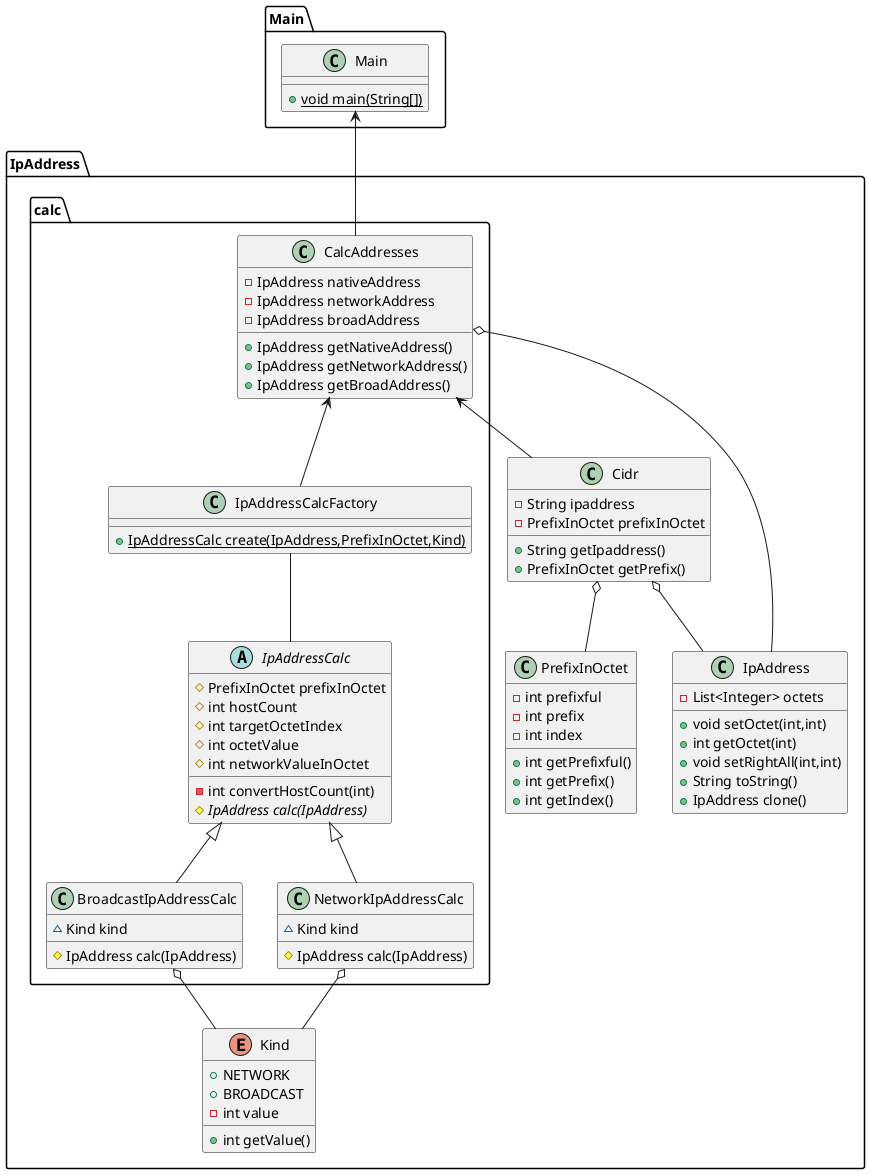 @startuml
class IpAddress.Cidr {
- String ipaddress
- PrefixInOctet prefixInOctet
+ String getIpaddress()
+ PrefixInOctet getPrefix()
}


abstract class IpAddress.calc.IpAddressCalc {
# PrefixInOctet prefixInOctet
# int hostCount
# int targetOctetIndex
# int octetValue
# int networkValueInOctet
- int convertHostCount(int)
# {abstract}IpAddress calc(IpAddress)
}


class IpAddress.IpAddress {
- List<Integer> octets
+ void setOctet(int,int)
+ int getOctet(int)
+ void setRightAll(int,int)
+ String toString()
+ IpAddress clone()
}


class IpAddress.calc.IpAddressCalcFactory {
+ {static} IpAddressCalc create(IpAddress,PrefixInOctet,Kind)
}

enum IpAddress.Kind {
+  NETWORK
+  BROADCAST
- int value
+ int getValue()
}


class Main.Main {
+ {static} void main(String[])
}

class IpAddress.calc.CalcAddresses {
- IpAddress nativeAddress
- IpAddress networkAddress
- IpAddress broadAddress
+ IpAddress getNativeAddress()
+ IpAddress getNetworkAddress()
+ IpAddress getBroadAddress()
}


class IpAddress.calc.BroadcastIpAddressCalc {
~ Kind kind
# IpAddress calc(IpAddress)
}


class IpAddress.PrefixInOctet {
- int prefixful
- int prefix
- int index
+ int getPrefixful()
+ int getPrefix()
+ int getIndex()
}


class IpAddress.calc.NetworkIpAddressCalc {
~ Kind kind
# IpAddress calc(IpAddress)
}




IpAddress.calc.IpAddressCalc <|-- IpAddress.calc.BroadcastIpAddressCalc
IpAddress.calc.IpAddressCalc <|-- IpAddress.calc.NetworkIpAddressCalc

IpAddress.calc.IpAddressCalcFactory -- IpAddress.calc.IpAddressCalc
IpAddress.calc.BroadcastIpAddressCalc o-- IpAddress.Kind
IpAddress.calc.NetworkIpAddressCalc o-- IpAddress.Kind

IpAddress.Cidr o-- IpAddress.PrefixInOctet

IpAddress.calc.CalcAddresses o-- IpAddress.IpAddress
IpAddress.Cidr o-- IpAddress.IpAddress

Main.Main <-- IpAddress.calc.CalcAddresses
IpAddress.calc.CalcAddresses <-- IpAddress.Cidr
IpAddress.calc.CalcAddresses <-- IpAddress.calc.IpAddressCalcFactory
@enduml